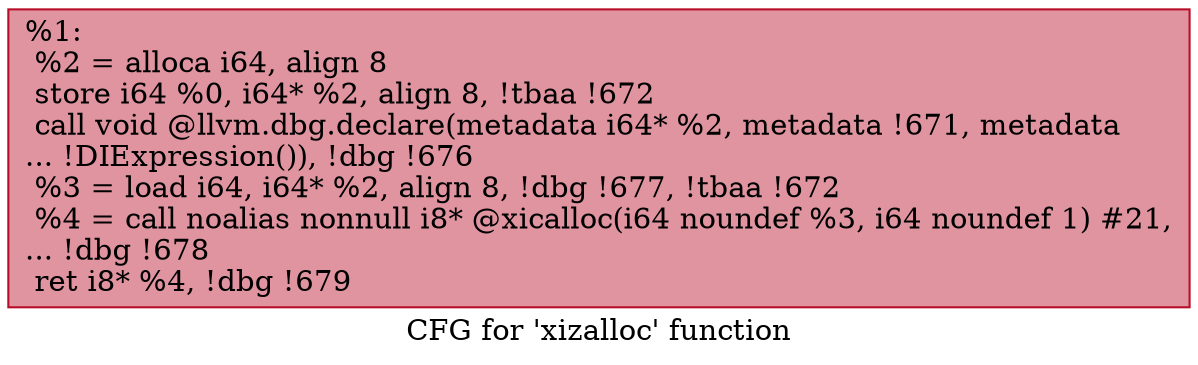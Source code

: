 digraph "CFG for 'xizalloc' function" {
	label="CFG for 'xizalloc' function";

	Node0xb4e8f0 [shape=record,color="#b70d28ff", style=filled, fillcolor="#b70d2870",label="{%1:\l  %2 = alloca i64, align 8\l  store i64 %0, i64* %2, align 8, !tbaa !672\l  call void @llvm.dbg.declare(metadata i64* %2, metadata !671, metadata\l... !DIExpression()), !dbg !676\l  %3 = load i64, i64* %2, align 8, !dbg !677, !tbaa !672\l  %4 = call noalias nonnull i8* @xicalloc(i64 noundef %3, i64 noundef 1) #21,\l... !dbg !678\l  ret i8* %4, !dbg !679\l}"];
}
